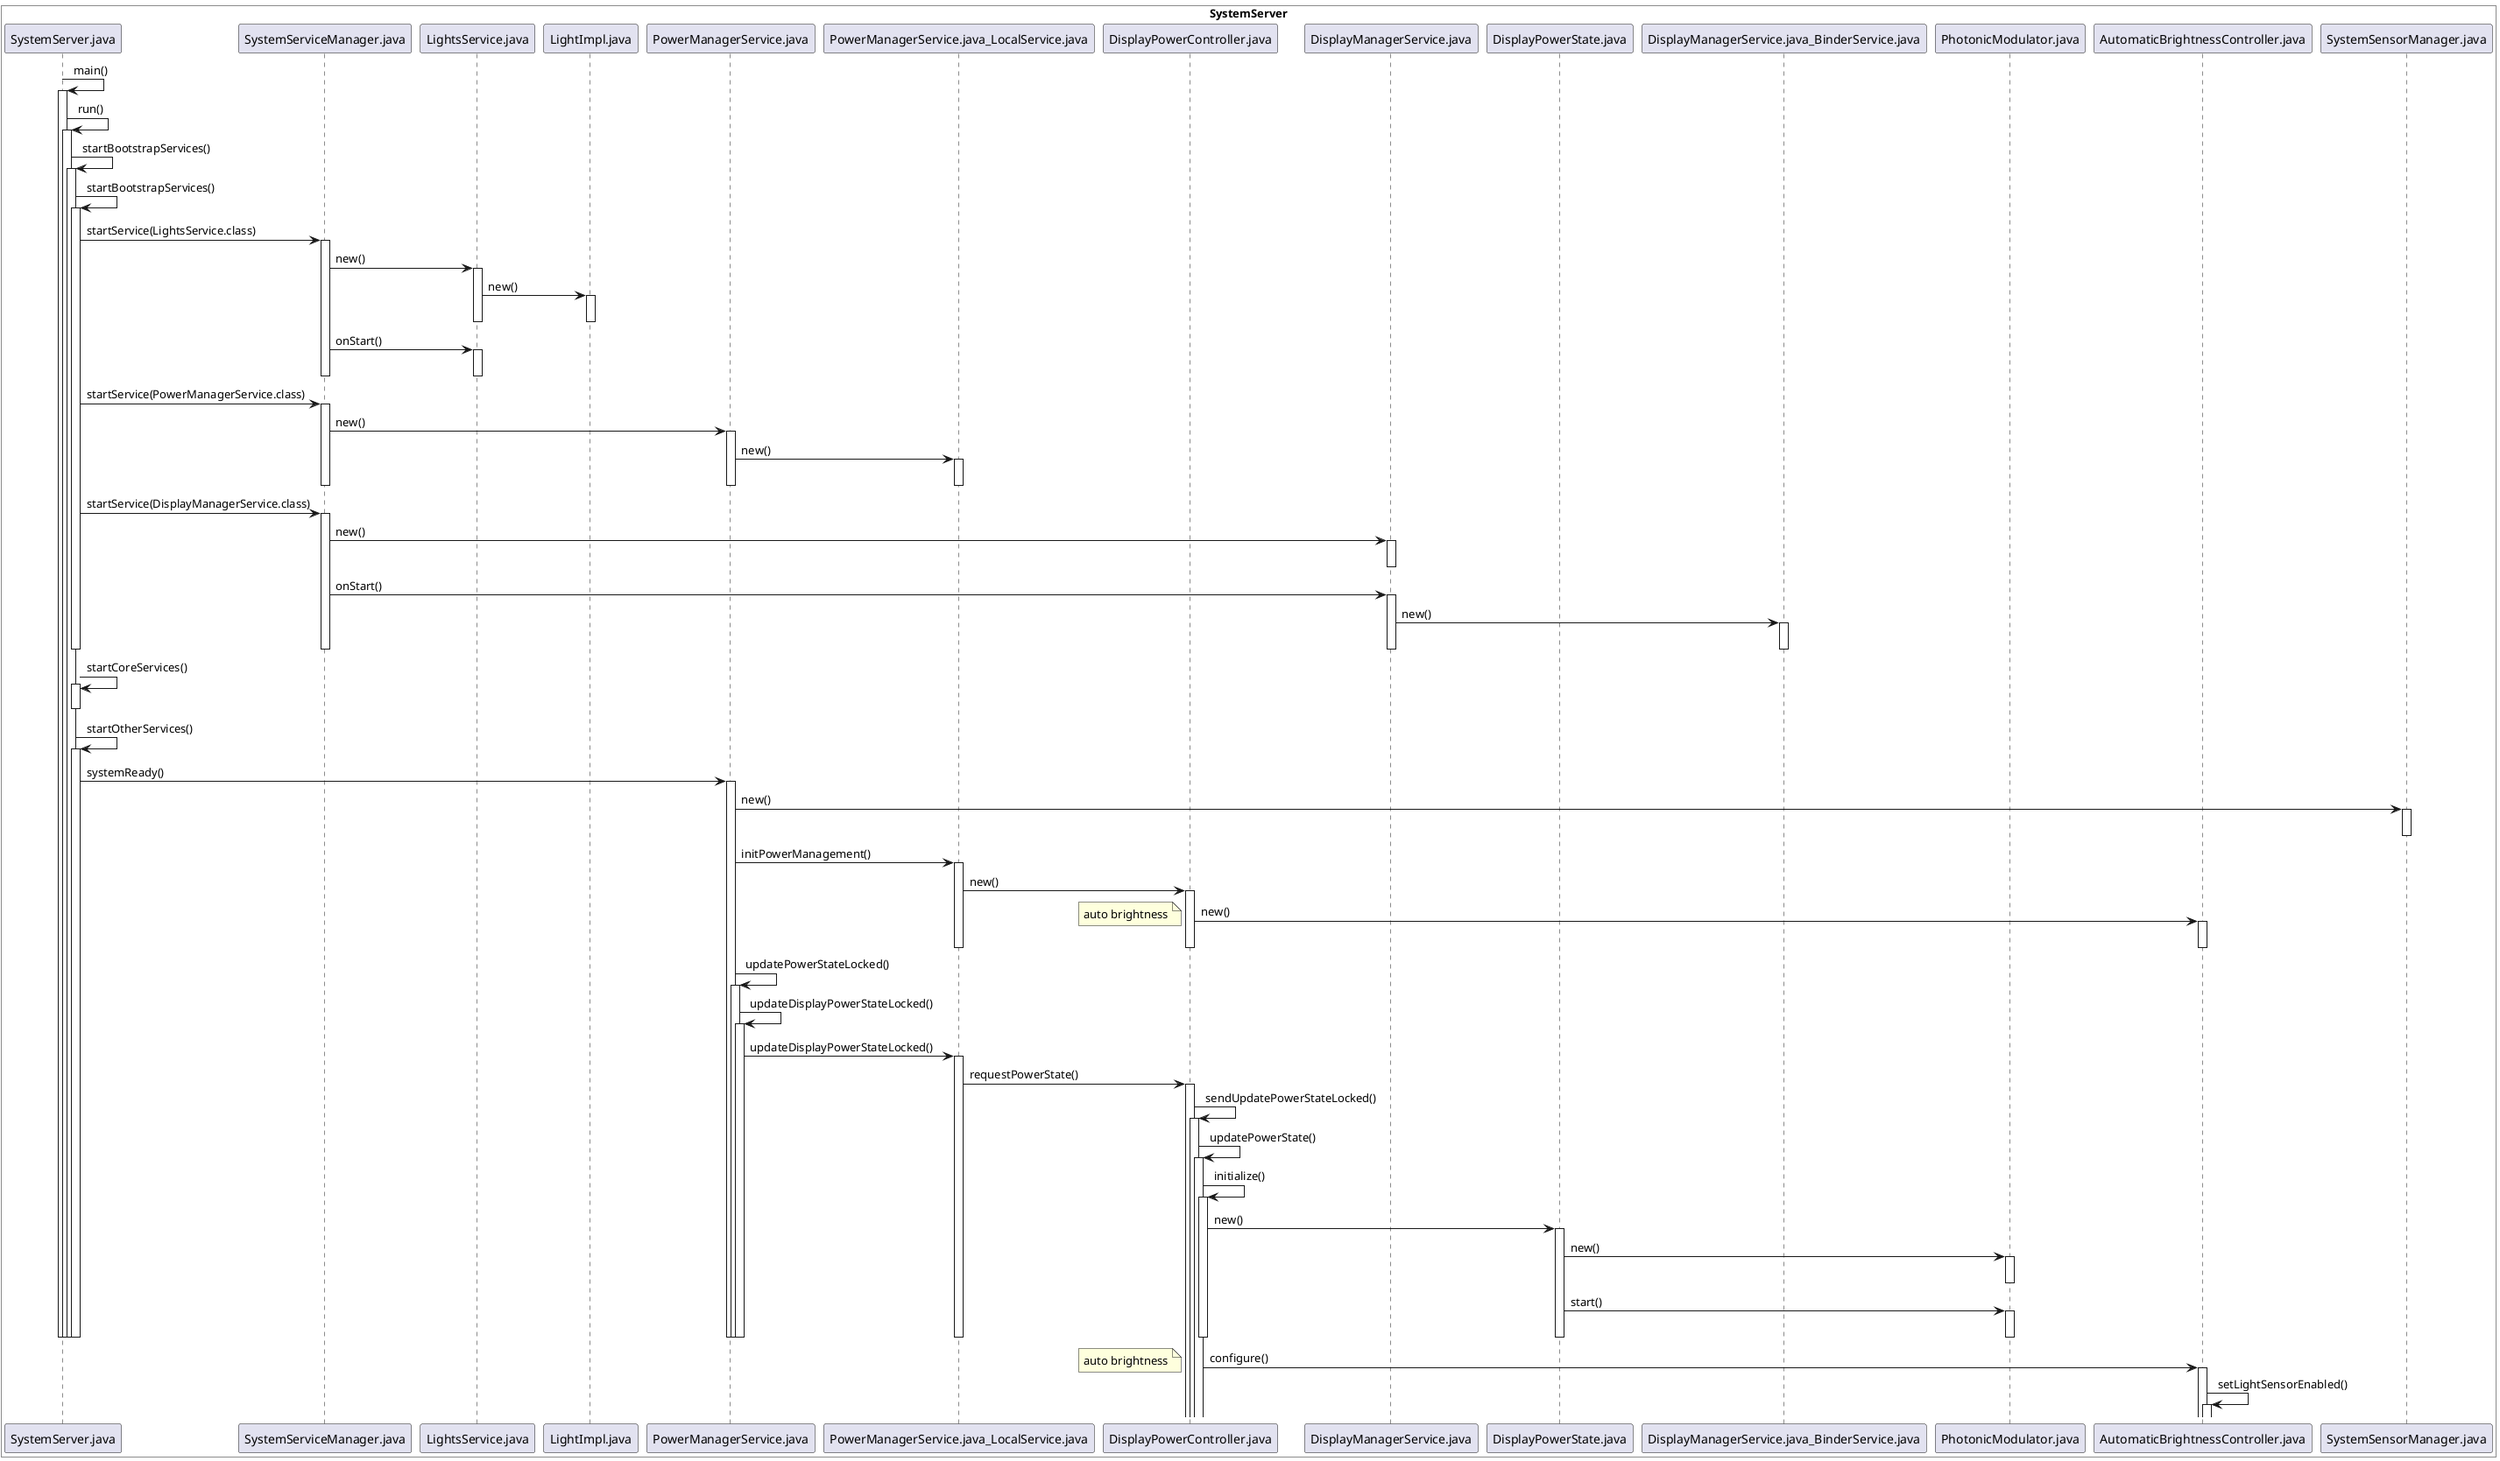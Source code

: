 @startuml
'https://plantuml.com/sequence-diagram


box "SystemServer" #White
participant SystemServer.java
participant SystemServiceManager.java
participant LightsService.java
participant LightImpl.java
participant PowerManagerService.java
participant PowerManagerService.java_LocalService.java
participant DisplayPowerController.java
participant DisplayManagerService.java
participant DisplayPowerState.java
participant DisplayManagerService.java_BinderService.java
participant PhotonicModulator.java
participant AutomaticBrightnessController.java
participant SystemSensorManager.java

end box

SystemServer.java -> SystemServer.java: main()
activate SystemServer.java

SystemServer.java -> SystemServer.java: run()
activate SystemServer.java

SystemServer.java -> SystemServer.java: startBootstrapServices()
activate SystemServer.java

SystemServer.java -> SystemServer.java: startBootstrapServices()
activate SystemServer.java

SystemServer.java -> SystemServiceManager.java: startService(LightsService.class)
activate SystemServiceManager.java

SystemServiceManager.java -> LightsService.java: new()
activate LightsService.java
LightsService.java -> LightImpl.java: new()
activate LightImpl.java
deactivate LightImpl.java
deactivate LightsService.java

SystemServiceManager.java -> LightsService.java: onStart()
activate LightsService.java
deactivate LightsService.java

deactivate SystemServiceManager.java
SystemServer.java -> SystemServiceManager.java: startService(PowerManagerService.class)
activate SystemServiceManager.java

SystemServiceManager.java -> PowerManagerService.java: new()
activate PowerManagerService.java
PowerManagerService.java -> PowerManagerService.java_LocalService.java: new()
activate PowerManagerService.java_LocalService.java
deactivate PowerManagerService.java_LocalService.java
deactivate PowerManagerService.java


deactivate PowerManagerService.java
deactivate SystemServiceManager.java

SystemServer.java -> SystemServiceManager.java: startService(DisplayManagerService.class)
activate SystemServiceManager.java
SystemServiceManager.java -> DisplayManagerService.java: new()
activate DisplayManagerService.java
deactivate DisplayManagerService.java
SystemServiceManager.java -> DisplayManagerService.java: onStart()
activate DisplayManagerService.java
DisplayManagerService.java -> DisplayManagerService.java_BinderService.java: new()
activate DisplayManagerService.java_BinderService.java
deactivate DisplayManagerService.java_BinderService.java

deactivate DisplayManagerService.java
deactivate SystemServiceManager.java


deactivate SystemServiceManager.java


deactivate SystemServer.java

SystemServer.java -> SystemServer.java: startCoreServices()
activate SystemServer.java
deactivate SystemServer.java

SystemServer.java -> SystemServer.java: startOtherServices()
activate SystemServer.java

SystemServer.java -> PowerManagerService.java: systemReady()
activate PowerManagerService.java

PowerManagerService.java -> SystemSensorManager.java: new()
activate SystemSensorManager.java
deactivate SystemSensorManager.java


PowerManagerService.java -> PowerManagerService.java_LocalService.java: initPowerManagement()
activate PowerManagerService.java_LocalService.java

PowerManagerService.java_LocalService.java -> DisplayPowerController.java: new()
activate DisplayPowerController.java
DisplayPowerController.java -> AutomaticBrightnessController.java: new()
activate AutomaticBrightnessController.java
deactivate AutomaticBrightnessController.java
note left: auto brightness
deactivate DisplayPowerController.java
deactivate PowerManagerService.java_LocalService.java

PowerManagerService.java -> PowerManagerService.java: updatePowerStateLocked()
activate PowerManagerService.java

PowerManagerService.java -> PowerManagerService.java: updateDisplayPowerStateLocked()
activate PowerManagerService.java

PowerManagerService.java -> PowerManagerService.java_LocalService.java: updateDisplayPowerStateLocked()
activate PowerManagerService.java_LocalService.java

PowerManagerService.java_LocalService.java -> DisplayPowerController.java: requestPowerState()
activate DisplayPowerController.java

DisplayPowerController.java -> DisplayPowerController.java: sendUpdatePowerStateLocked()
activate DisplayPowerController.java

DisplayPowerController.java -> DisplayPowerController.java: updatePowerState()
activate DisplayPowerController.java

DisplayPowerController.java -> DisplayPowerController.java: initialize()
activate DisplayPowerController.java

DisplayPowerController.java -> DisplayPowerState.java: new()
activate DisplayPowerState.java

DisplayPowerState.java -> PhotonicModulator.java: new()
activate PhotonicModulator.java
deactivate PhotonicModulator.java

DisplayPowerState.java -> PhotonicModulator.java: start()
activate PhotonicModulator.java
deactivate PhotonicModulator.java
deactivate DisplayPowerState.java
deactivate PowerManagerService.java_LocalService.java
deactivate DisplayPowerController.java
deactivate PowerManagerService.java
deactivate PowerManagerService.java
deactivate PowerManagerService.java
deactivate SystemServer.java
deactivate SystemServer.java
deactivate SystemServer.java
deactivate SystemServer.java

DisplayPowerController.java -> AutomaticBrightnessController.java: configure()
activate AutomaticBrightnessController.java
note left: auto brightness
AutomaticBrightnessController.java -> AutomaticBrightnessController.java: setLightSensorEnabled()
activate AutomaticBrightnessController.java


@enduml